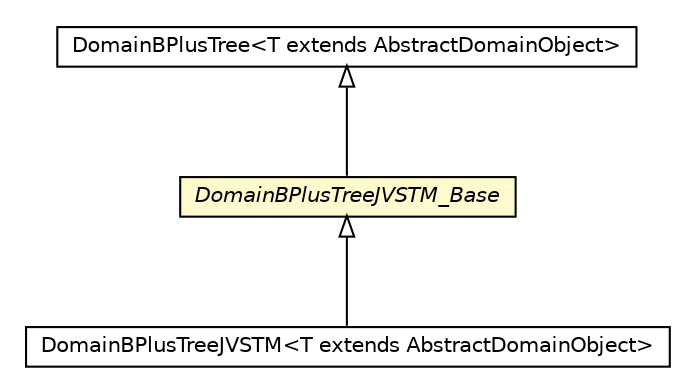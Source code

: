 #!/usr/local/bin/dot
#
# Class diagram 
# Generated by UMLGraph version 5.1 (http://www.umlgraph.org/)
#

digraph G {
	edge [fontname="Helvetica",fontsize=10,labelfontname="Helvetica",labelfontsize=10];
	node [fontname="Helvetica",fontsize=10,shape=plaintext];
	nodesep=0.25;
	ranksep=0.5;
	// pt.ist.fenixframework.DomainBPlusTreeJVSTM_Base
	c17528 [label=<<table title="pt.ist.fenixframework.DomainBPlusTreeJVSTM_Base" border="0" cellborder="1" cellspacing="0" cellpadding="2" port="p" bgcolor="lemonChiffon" href="./DomainBPlusTreeJVSTM_Base.html">
		<tr><td><table border="0" cellspacing="0" cellpadding="1">
<tr><td align="center" balign="center"><font face="Helvetica-Oblique"> DomainBPlusTreeJVSTM_Base </font></td></tr>
		</table></td></tr>
		</table>>, fontname="Helvetica", fontcolor="black", fontsize=10.0];
	// pt.ist.fenixframework.DomainBPlusTreeJVSTM<T extends pt.ist.fenixframework.core.AbstractDomainObject>
	c17529 [label=<<table title="pt.ist.fenixframework.DomainBPlusTreeJVSTM" border="0" cellborder="1" cellspacing="0" cellpadding="2" port="p" href="./DomainBPlusTreeJVSTM.html">
		<tr><td><table border="0" cellspacing="0" cellpadding="1">
<tr><td align="center" balign="center"> DomainBPlusTreeJVSTM&lt;T extends AbstractDomainObject&gt; </td></tr>
		</table></td></tr>
		</table>>, fontname="Helvetica", fontcolor="black", fontsize=10.0];
	// pt.ist.fenixframework.adt.bplustree.DomainBPlusTree<T extends pt.ist.fenixframework.core.AbstractDomainObject>
	c17685 [label=<<table title="pt.ist.fenixframework.adt.bplustree.DomainBPlusTree" border="0" cellborder="1" cellspacing="0" cellpadding="2" port="p" href="./adt/bplustree/DomainBPlusTree.html">
		<tr><td><table border="0" cellspacing="0" cellpadding="1">
<tr><td align="center" balign="center"> DomainBPlusTree&lt;T extends AbstractDomainObject&gt; </td></tr>
		</table></td></tr>
		</table>>, fontname="Helvetica", fontcolor="black", fontsize=10.0];
	//pt.ist.fenixframework.DomainBPlusTreeJVSTM_Base extends pt.ist.fenixframework.adt.bplustree.DomainBPlusTree
	c17685:p -> c17528:p [dir=back,arrowtail=empty];
	//pt.ist.fenixframework.DomainBPlusTreeJVSTM<T extends pt.ist.fenixframework.core.AbstractDomainObject> extends pt.ist.fenixframework.DomainBPlusTreeJVSTM_Base
	c17528:p -> c17529:p [dir=back,arrowtail=empty];
}


